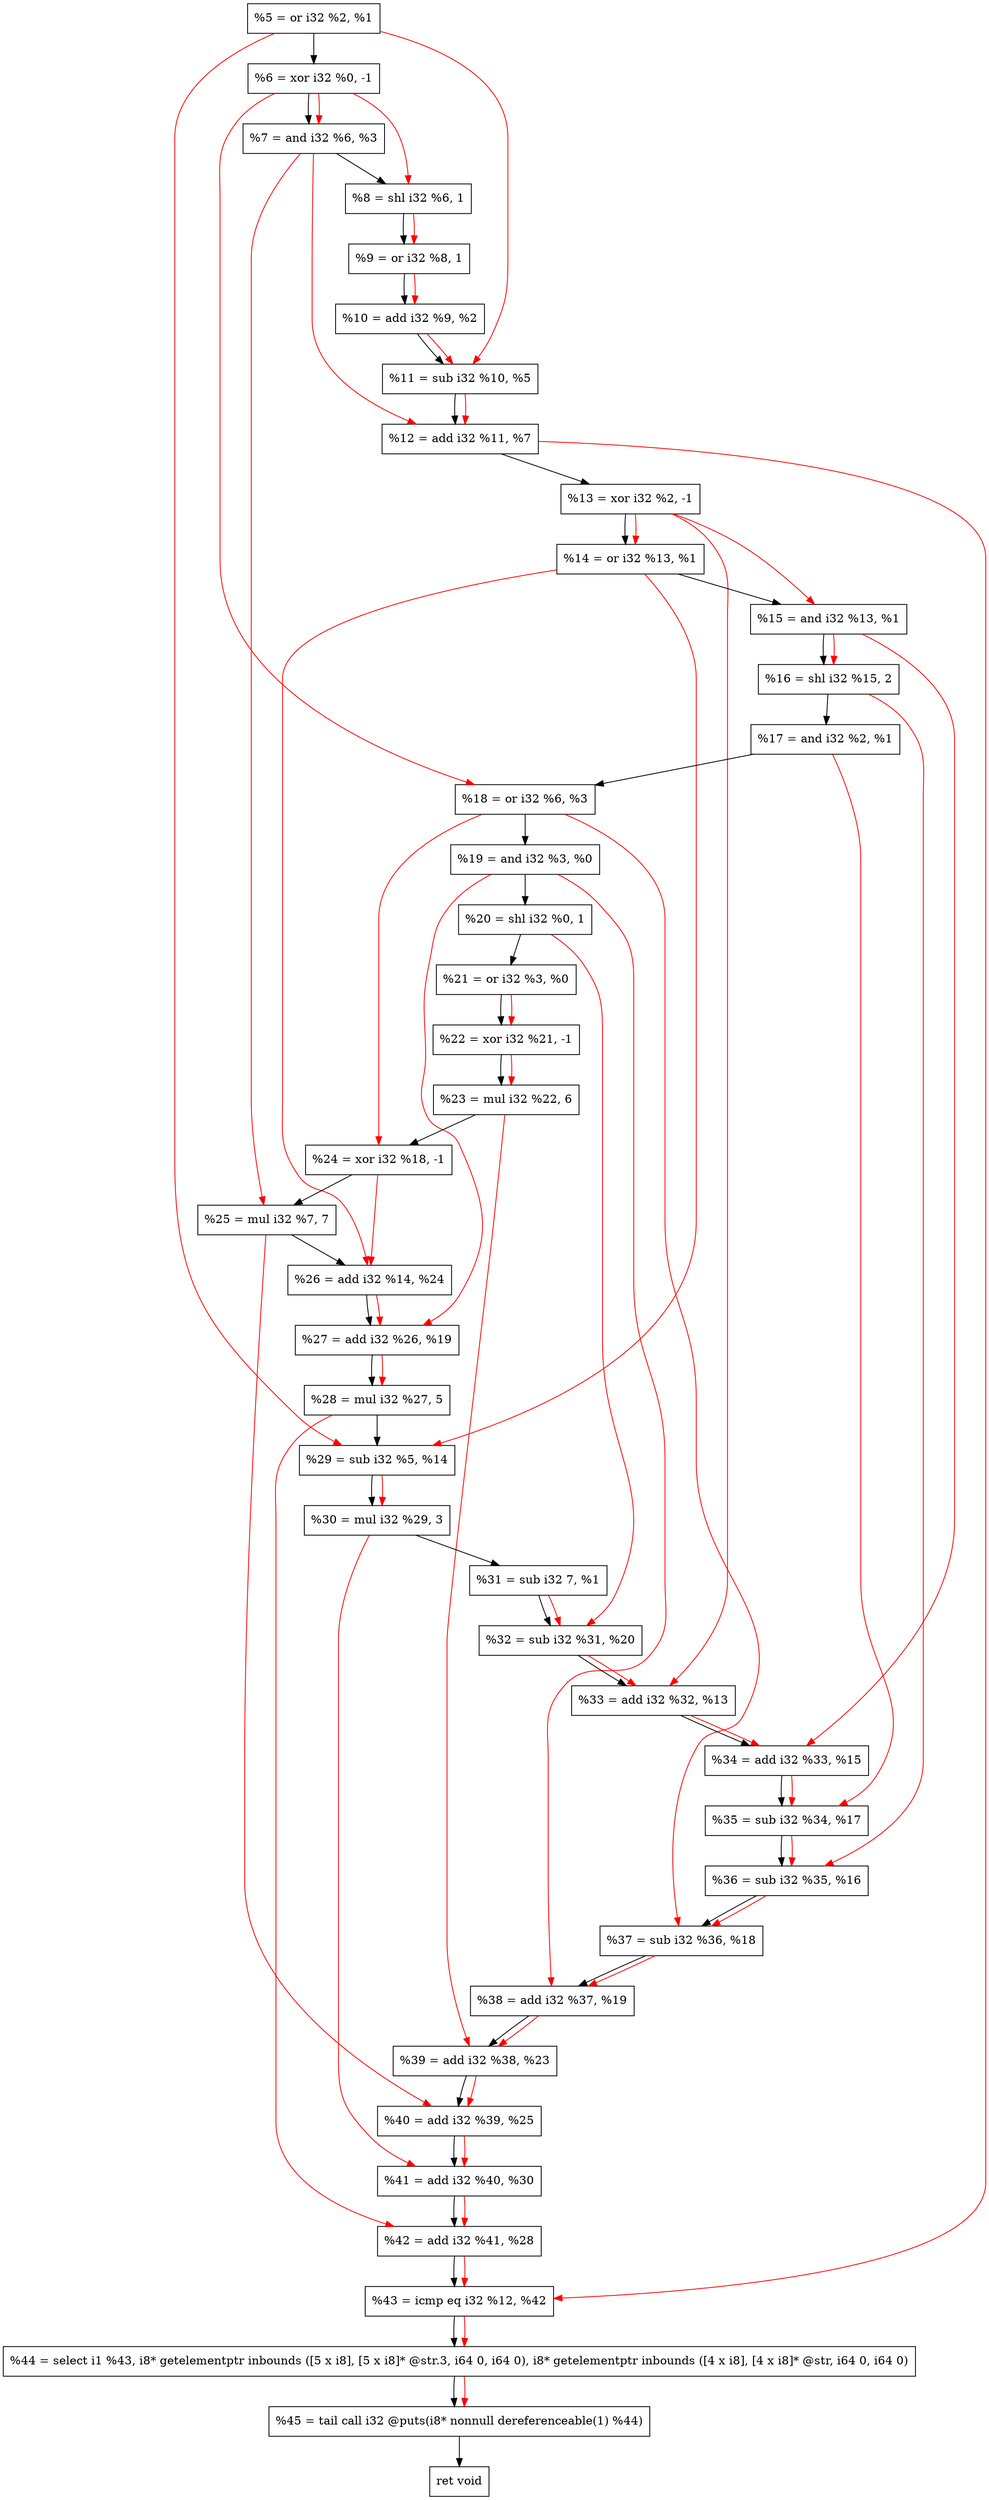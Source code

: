digraph "DFG for'crackme' function" {
	Node0x1a11ae0[shape=record, label="  %5 = or i32 %2, %1"];
	Node0x1a12160[shape=record, label="  %6 = xor i32 %0, -1"];
	Node0x1a121d0[shape=record, label="  %7 = and i32 %6, %3"];
	Node0x1a12270[shape=record, label="  %8 = shl i32 %6, 1"];
	Node0x1a122e0[shape=record, label="  %9 = or i32 %8, 1"];
	Node0x1a12350[shape=record, label="  %10 = add i32 %9, %2"];
	Node0x1a123c0[shape=record, label="  %11 = sub i32 %10, %5"];
	Node0x1a12430[shape=record, label="  %12 = add i32 %11, %7"];
	Node0x1a124a0[shape=record, label="  %13 = xor i32 %2, -1"];
	Node0x1a12510[shape=record, label="  %14 = or i32 %13, %1"];
	Node0x1a12580[shape=record, label="  %15 = and i32 %13, %1"];
	Node0x1a12620[shape=record, label="  %16 = shl i32 %15, 2"];
	Node0x1a12690[shape=record, label="  %17 = and i32 %2, %1"];
	Node0x1a12700[shape=record, label="  %18 = or i32 %6, %3"];
	Node0x1a12770[shape=record, label="  %19 = and i32 %3, %0"];
	Node0x1a127e0[shape=record, label="  %20 = shl i32 %0, 1"];
	Node0x1a12850[shape=record, label="  %21 = or i32 %3, %0"];
	Node0x1a128c0[shape=record, label="  %22 = xor i32 %21, -1"];
	Node0x1a12960[shape=record, label="  %23 = mul i32 %22, 6"];
	Node0x1a129d0[shape=record, label="  %24 = xor i32 %18, -1"];
	Node0x1a12a70[shape=record, label="  %25 = mul i32 %7, 7"];
	Node0x1a12ae0[shape=record, label="  %26 = add i32 %14, %24"];
	Node0x1a12b50[shape=record, label="  %27 = add i32 %26, %19"];
	Node0x1a12bf0[shape=record, label="  %28 = mul i32 %27, 5"];
	Node0x1a12c60[shape=record, label="  %29 = sub i32 %5, %14"];
	Node0x1a12d00[shape=record, label="  %30 = mul i32 %29, 3"];
	Node0x1a12d70[shape=record, label="  %31 = sub i32 7, %1"];
	Node0x1a12de0[shape=record, label="  %32 = sub i32 %31, %20"];
	Node0x1a13060[shape=record, label="  %33 = add i32 %32, %13"];
	Node0x1a130d0[shape=record, label="  %34 = add i32 %33, %15"];
	Node0x1a13140[shape=record, label="  %35 = sub i32 %34, %17"];
	Node0x1a131b0[shape=record, label="  %36 = sub i32 %35, %16"];
	Node0x1a13220[shape=record, label="  %37 = sub i32 %36, %18"];
	Node0x1a13290[shape=record, label="  %38 = add i32 %37, %19"];
	Node0x1a13300[shape=record, label="  %39 = add i32 %38, %23"];
	Node0x1a13370[shape=record, label="  %40 = add i32 %39, %25"];
	Node0x1a133e0[shape=record, label="  %41 = add i32 %40, %30"];
	Node0x1a13450[shape=record, label="  %42 = add i32 %41, %28"];
	Node0x1a134c0[shape=record, label="  %43 = icmp eq i32 %12, %42"];
	Node0x19b2268[shape=record, label="  %44 = select i1 %43, i8* getelementptr inbounds ([5 x i8], [5 x i8]* @str.3, i64 0, i64 0), i8* getelementptr inbounds ([4 x i8], [4 x i8]* @str, i64 0, i64 0)"];
	Node0x1a13960[shape=record, label="  %45 = tail call i32 @puts(i8* nonnull dereferenceable(1) %44)"];
	Node0x1a139b0[shape=record, label="  ret void"];
	Node0x1a11ae0 -> Node0x1a12160;
	Node0x1a12160 -> Node0x1a121d0;
	Node0x1a121d0 -> Node0x1a12270;
	Node0x1a12270 -> Node0x1a122e0;
	Node0x1a122e0 -> Node0x1a12350;
	Node0x1a12350 -> Node0x1a123c0;
	Node0x1a123c0 -> Node0x1a12430;
	Node0x1a12430 -> Node0x1a124a0;
	Node0x1a124a0 -> Node0x1a12510;
	Node0x1a12510 -> Node0x1a12580;
	Node0x1a12580 -> Node0x1a12620;
	Node0x1a12620 -> Node0x1a12690;
	Node0x1a12690 -> Node0x1a12700;
	Node0x1a12700 -> Node0x1a12770;
	Node0x1a12770 -> Node0x1a127e0;
	Node0x1a127e0 -> Node0x1a12850;
	Node0x1a12850 -> Node0x1a128c0;
	Node0x1a128c0 -> Node0x1a12960;
	Node0x1a12960 -> Node0x1a129d0;
	Node0x1a129d0 -> Node0x1a12a70;
	Node0x1a12a70 -> Node0x1a12ae0;
	Node0x1a12ae0 -> Node0x1a12b50;
	Node0x1a12b50 -> Node0x1a12bf0;
	Node0x1a12bf0 -> Node0x1a12c60;
	Node0x1a12c60 -> Node0x1a12d00;
	Node0x1a12d00 -> Node0x1a12d70;
	Node0x1a12d70 -> Node0x1a12de0;
	Node0x1a12de0 -> Node0x1a13060;
	Node0x1a13060 -> Node0x1a130d0;
	Node0x1a130d0 -> Node0x1a13140;
	Node0x1a13140 -> Node0x1a131b0;
	Node0x1a131b0 -> Node0x1a13220;
	Node0x1a13220 -> Node0x1a13290;
	Node0x1a13290 -> Node0x1a13300;
	Node0x1a13300 -> Node0x1a13370;
	Node0x1a13370 -> Node0x1a133e0;
	Node0x1a133e0 -> Node0x1a13450;
	Node0x1a13450 -> Node0x1a134c0;
	Node0x1a134c0 -> Node0x19b2268;
	Node0x19b2268 -> Node0x1a13960;
	Node0x1a13960 -> Node0x1a139b0;
edge [color=red]
	Node0x1a12160 -> Node0x1a121d0;
	Node0x1a12160 -> Node0x1a12270;
	Node0x1a12270 -> Node0x1a122e0;
	Node0x1a122e0 -> Node0x1a12350;
	Node0x1a12350 -> Node0x1a123c0;
	Node0x1a11ae0 -> Node0x1a123c0;
	Node0x1a123c0 -> Node0x1a12430;
	Node0x1a121d0 -> Node0x1a12430;
	Node0x1a124a0 -> Node0x1a12510;
	Node0x1a124a0 -> Node0x1a12580;
	Node0x1a12580 -> Node0x1a12620;
	Node0x1a12160 -> Node0x1a12700;
	Node0x1a12850 -> Node0x1a128c0;
	Node0x1a128c0 -> Node0x1a12960;
	Node0x1a12700 -> Node0x1a129d0;
	Node0x1a121d0 -> Node0x1a12a70;
	Node0x1a12510 -> Node0x1a12ae0;
	Node0x1a129d0 -> Node0x1a12ae0;
	Node0x1a12ae0 -> Node0x1a12b50;
	Node0x1a12770 -> Node0x1a12b50;
	Node0x1a12b50 -> Node0x1a12bf0;
	Node0x1a11ae0 -> Node0x1a12c60;
	Node0x1a12510 -> Node0x1a12c60;
	Node0x1a12c60 -> Node0x1a12d00;
	Node0x1a12d70 -> Node0x1a12de0;
	Node0x1a127e0 -> Node0x1a12de0;
	Node0x1a12de0 -> Node0x1a13060;
	Node0x1a124a0 -> Node0x1a13060;
	Node0x1a13060 -> Node0x1a130d0;
	Node0x1a12580 -> Node0x1a130d0;
	Node0x1a130d0 -> Node0x1a13140;
	Node0x1a12690 -> Node0x1a13140;
	Node0x1a13140 -> Node0x1a131b0;
	Node0x1a12620 -> Node0x1a131b0;
	Node0x1a131b0 -> Node0x1a13220;
	Node0x1a12700 -> Node0x1a13220;
	Node0x1a13220 -> Node0x1a13290;
	Node0x1a12770 -> Node0x1a13290;
	Node0x1a13290 -> Node0x1a13300;
	Node0x1a12960 -> Node0x1a13300;
	Node0x1a13300 -> Node0x1a13370;
	Node0x1a12a70 -> Node0x1a13370;
	Node0x1a13370 -> Node0x1a133e0;
	Node0x1a12d00 -> Node0x1a133e0;
	Node0x1a133e0 -> Node0x1a13450;
	Node0x1a12bf0 -> Node0x1a13450;
	Node0x1a12430 -> Node0x1a134c0;
	Node0x1a13450 -> Node0x1a134c0;
	Node0x1a134c0 -> Node0x19b2268;
	Node0x19b2268 -> Node0x1a13960;
}
